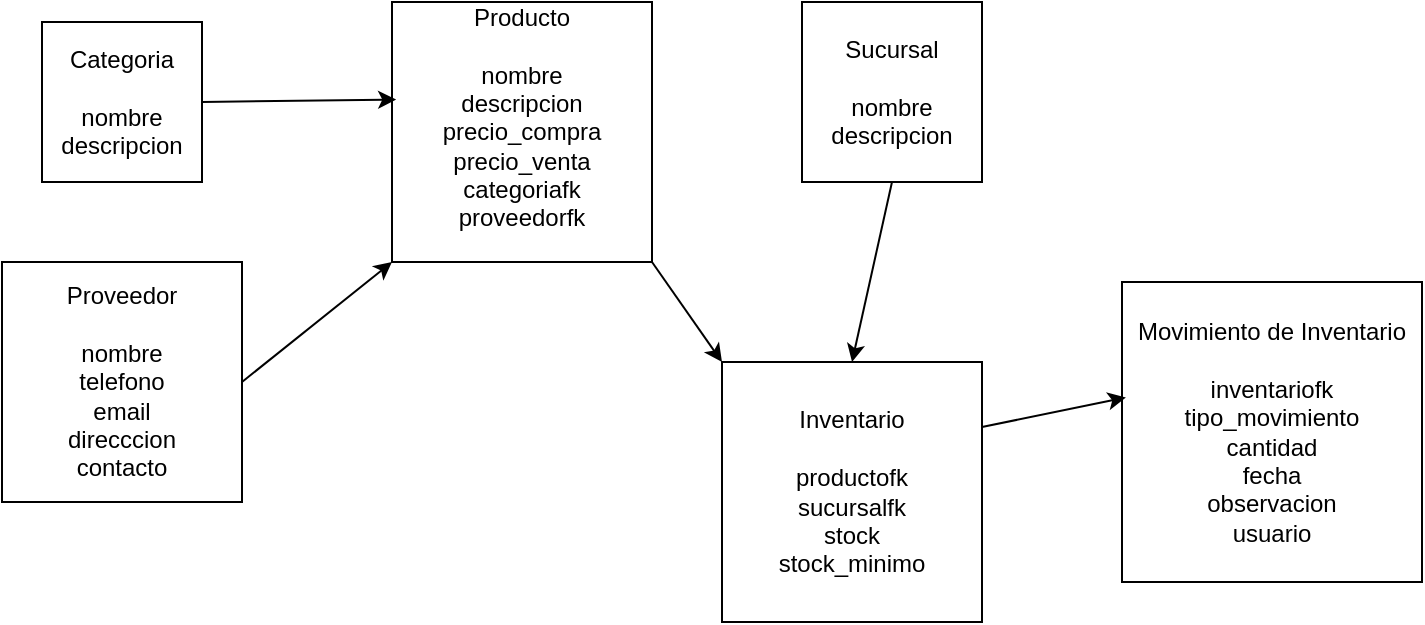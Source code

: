 <mxfile>
    <diagram id="IGuzUzjiXqu87RfJk5cJ" name="Page-1">
        <mxGraphModel dx="956" dy="484" grid="1" gridSize="10" guides="1" tooltips="1" connect="1" arrows="1" fold="1" page="1" pageScale="1" pageWidth="850" pageHeight="1100" math="0" shadow="0">
            <root>
                <mxCell id="0"/>
                <mxCell id="1" parent="0"/>
                <mxCell id="11" style="edgeStyle=none;html=1;exitX=1;exitY=1;exitDx=0;exitDy=0;entryX=0;entryY=0;entryDx=0;entryDy=0;" edge="1" parent="1" source="2" target="9">
                    <mxGeometry relative="1" as="geometry"/>
                </mxCell>
                <mxCell id="2" value="Producto&lt;div&gt;&lt;font color=&quot;#000000&quot;&gt;&lt;br&gt;&lt;/font&gt;&lt;div&gt;nombre&lt;/div&gt;&lt;div&gt;descripcion&lt;/div&gt;&lt;div&gt;precio_compra&lt;/div&gt;&lt;div&gt;precio_venta&lt;/div&gt;&lt;div&gt;categoriafk&lt;/div&gt;&lt;div&gt;proveedorfk&lt;/div&gt;&lt;div&gt;&lt;br&gt;&lt;/div&gt;&lt;/div&gt;" style="whiteSpace=wrap;html=1;aspect=fixed;" vertex="1" parent="1">
                    <mxGeometry x="295" y="30" width="130" height="130" as="geometry"/>
                </mxCell>
                <mxCell id="5" value="Categoria&lt;div&gt;&lt;br&gt;&lt;/div&gt;&lt;div&gt;nombre&lt;/div&gt;&lt;div&gt;descripcion&lt;/div&gt;" style="whiteSpace=wrap;html=1;aspect=fixed;" vertex="1" parent="1">
                    <mxGeometry x="120" y="40" width="80" height="80" as="geometry"/>
                </mxCell>
                <mxCell id="6" style="edgeStyle=none;html=1;exitX=1;exitY=0.5;exitDx=0;exitDy=0;entryX=0.016;entryY=0.375;entryDx=0;entryDy=0;entryPerimeter=0;" edge="1" parent="1" source="5" target="2">
                    <mxGeometry relative="1" as="geometry"/>
                </mxCell>
                <mxCell id="8" style="edgeStyle=none;html=1;exitX=1;exitY=0.5;exitDx=0;exitDy=0;entryX=0;entryY=1;entryDx=0;entryDy=0;" edge="1" parent="1" source="7" target="2">
                    <mxGeometry relative="1" as="geometry"/>
                </mxCell>
                <mxCell id="7" value="Proveedor&lt;div&gt;&lt;br&gt;&lt;/div&gt;&lt;div&gt;nombre&lt;/div&gt;&lt;div&gt;telefono&lt;/div&gt;&lt;div&gt;email&lt;/div&gt;&lt;div&gt;direcccion&lt;/div&gt;&lt;div&gt;contacto&lt;/div&gt;" style="whiteSpace=wrap;html=1;aspect=fixed;" vertex="1" parent="1">
                    <mxGeometry x="100" y="160" width="120" height="120" as="geometry"/>
                </mxCell>
                <mxCell id="9" value="Inventario&lt;div&gt;&lt;br&gt;&lt;/div&gt;&lt;div&gt;productofk&lt;/div&gt;&lt;div&gt;sucursalfk&lt;/div&gt;&lt;div&gt;stock&lt;/div&gt;&lt;div&gt;stock_minimo&lt;/div&gt;" style="whiteSpace=wrap;html=1;aspect=fixed;" vertex="1" parent="1">
                    <mxGeometry x="460" y="210" width="130" height="130" as="geometry"/>
                </mxCell>
                <mxCell id="12" style="edgeStyle=none;html=1;exitX=0.5;exitY=1;exitDx=0;exitDy=0;entryX=0.5;entryY=0;entryDx=0;entryDy=0;" edge="1" parent="1" source="10" target="9">
                    <mxGeometry relative="1" as="geometry"/>
                </mxCell>
                <mxCell id="10" value="Sucursal&lt;div&gt;&lt;br&gt;&lt;/div&gt;&lt;div&gt;nombre&lt;/div&gt;&lt;div&gt;descripcion&lt;/div&gt;" style="whiteSpace=wrap;html=1;aspect=fixed;" vertex="1" parent="1">
                    <mxGeometry x="500" y="30" width="90" height="90" as="geometry"/>
                </mxCell>
                <mxCell id="13" value="Movimiento de Inventario&lt;div&gt;&lt;br&gt;&lt;/div&gt;&lt;div&gt;inventariofk&lt;/div&gt;&lt;div&gt;tipo_movimiento&lt;/div&gt;&lt;div&gt;cantidad&lt;/div&gt;&lt;div&gt;fecha&lt;/div&gt;&lt;div&gt;observacion&lt;/div&gt;&lt;div&gt;usuario&lt;/div&gt;" style="whiteSpace=wrap;html=1;aspect=fixed;" vertex="1" parent="1">
                    <mxGeometry x="660" y="170" width="150" height="150" as="geometry"/>
                </mxCell>
                <mxCell id="14" style="edgeStyle=none;html=1;exitX=1;exitY=0.25;exitDx=0;exitDy=0;entryX=0.013;entryY=0.385;entryDx=0;entryDy=0;entryPerimeter=0;" edge="1" parent="1" source="9" target="13">
                    <mxGeometry relative="1" as="geometry"/>
                </mxCell>
            </root>
        </mxGraphModel>
    </diagram>
</mxfile>